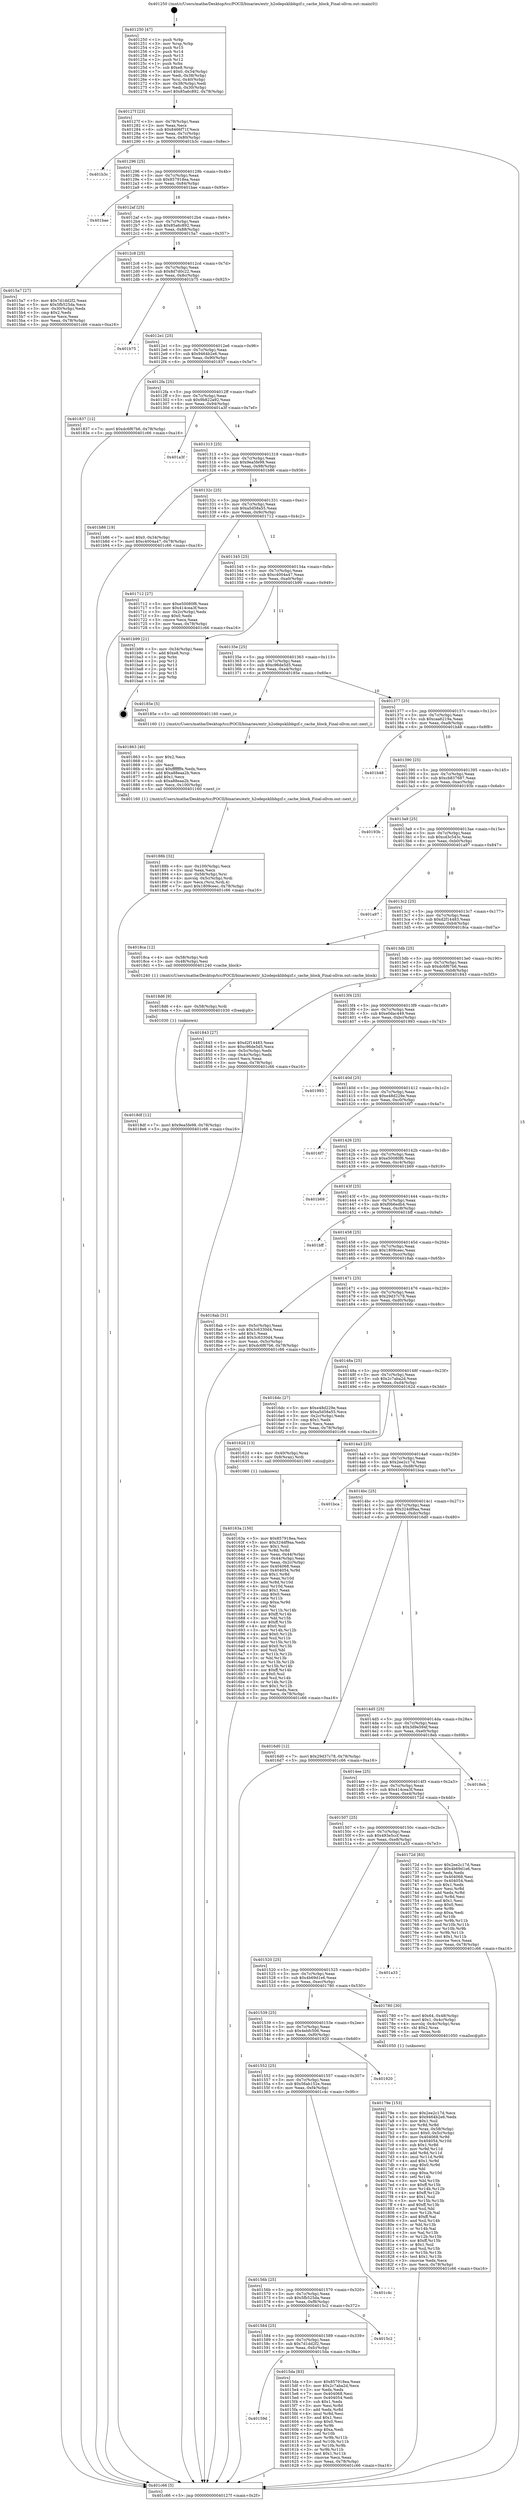 digraph "0x401250" {
  label = "0x401250 (/mnt/c/Users/mathe/Desktop/tcc/POCII/binaries/extr_h2odepsklibbgzf.c_cache_block_Final-ollvm.out::main(0))"
  labelloc = "t"
  node[shape=record]

  Entry [label="",width=0.3,height=0.3,shape=circle,fillcolor=black,style=filled]
  "0x40127f" [label="{
     0x40127f [23]\l
     | [instrs]\l
     &nbsp;&nbsp;0x40127f \<+3\>: mov -0x78(%rbp),%eax\l
     &nbsp;&nbsp;0x401282 \<+2\>: mov %eax,%ecx\l
     &nbsp;&nbsp;0x401284 \<+6\>: sub $0x8466f71f,%ecx\l
     &nbsp;&nbsp;0x40128a \<+3\>: mov %eax,-0x7c(%rbp)\l
     &nbsp;&nbsp;0x40128d \<+3\>: mov %ecx,-0x80(%rbp)\l
     &nbsp;&nbsp;0x401290 \<+6\>: je 0000000000401b3c \<main+0x8ec\>\l
  }"]
  "0x401b3c" [label="{
     0x401b3c\l
  }", style=dashed]
  "0x401296" [label="{
     0x401296 [25]\l
     | [instrs]\l
     &nbsp;&nbsp;0x401296 \<+5\>: jmp 000000000040129b \<main+0x4b\>\l
     &nbsp;&nbsp;0x40129b \<+3\>: mov -0x7c(%rbp),%eax\l
     &nbsp;&nbsp;0x40129e \<+5\>: sub $0x857918ea,%eax\l
     &nbsp;&nbsp;0x4012a3 \<+6\>: mov %eax,-0x84(%rbp)\l
     &nbsp;&nbsp;0x4012a9 \<+6\>: je 0000000000401bae \<main+0x95e\>\l
  }"]
  Exit [label="",width=0.3,height=0.3,shape=circle,fillcolor=black,style=filled,peripheries=2]
  "0x401bae" [label="{
     0x401bae\l
  }", style=dashed]
  "0x4012af" [label="{
     0x4012af [25]\l
     | [instrs]\l
     &nbsp;&nbsp;0x4012af \<+5\>: jmp 00000000004012b4 \<main+0x64\>\l
     &nbsp;&nbsp;0x4012b4 \<+3\>: mov -0x7c(%rbp),%eax\l
     &nbsp;&nbsp;0x4012b7 \<+5\>: sub $0x85a6c892,%eax\l
     &nbsp;&nbsp;0x4012bc \<+6\>: mov %eax,-0x88(%rbp)\l
     &nbsp;&nbsp;0x4012c2 \<+6\>: je 00000000004015a7 \<main+0x357\>\l
  }"]
  "0x4018df" [label="{
     0x4018df [12]\l
     | [instrs]\l
     &nbsp;&nbsp;0x4018df \<+7\>: movl $0x9ea5fe98,-0x78(%rbp)\l
     &nbsp;&nbsp;0x4018e6 \<+5\>: jmp 0000000000401c66 \<main+0xa16\>\l
  }"]
  "0x4015a7" [label="{
     0x4015a7 [27]\l
     | [instrs]\l
     &nbsp;&nbsp;0x4015a7 \<+5\>: mov $0x7d1dd2f2,%eax\l
     &nbsp;&nbsp;0x4015ac \<+5\>: mov $0x5fb525da,%ecx\l
     &nbsp;&nbsp;0x4015b1 \<+3\>: mov -0x30(%rbp),%edx\l
     &nbsp;&nbsp;0x4015b4 \<+3\>: cmp $0x2,%edx\l
     &nbsp;&nbsp;0x4015b7 \<+3\>: cmovne %ecx,%eax\l
     &nbsp;&nbsp;0x4015ba \<+3\>: mov %eax,-0x78(%rbp)\l
     &nbsp;&nbsp;0x4015bd \<+5\>: jmp 0000000000401c66 \<main+0xa16\>\l
  }"]
  "0x4012c8" [label="{
     0x4012c8 [25]\l
     | [instrs]\l
     &nbsp;&nbsp;0x4012c8 \<+5\>: jmp 00000000004012cd \<main+0x7d\>\l
     &nbsp;&nbsp;0x4012cd \<+3\>: mov -0x7c(%rbp),%eax\l
     &nbsp;&nbsp;0x4012d0 \<+5\>: sub $0x8d7d0c22,%eax\l
     &nbsp;&nbsp;0x4012d5 \<+6\>: mov %eax,-0x8c(%rbp)\l
     &nbsp;&nbsp;0x4012db \<+6\>: je 0000000000401b75 \<main+0x925\>\l
  }"]
  "0x401c66" [label="{
     0x401c66 [5]\l
     | [instrs]\l
     &nbsp;&nbsp;0x401c66 \<+5\>: jmp 000000000040127f \<main+0x2f\>\l
  }"]
  "0x401250" [label="{
     0x401250 [47]\l
     | [instrs]\l
     &nbsp;&nbsp;0x401250 \<+1\>: push %rbp\l
     &nbsp;&nbsp;0x401251 \<+3\>: mov %rsp,%rbp\l
     &nbsp;&nbsp;0x401254 \<+2\>: push %r15\l
     &nbsp;&nbsp;0x401256 \<+2\>: push %r14\l
     &nbsp;&nbsp;0x401258 \<+2\>: push %r13\l
     &nbsp;&nbsp;0x40125a \<+2\>: push %r12\l
     &nbsp;&nbsp;0x40125c \<+1\>: push %rbx\l
     &nbsp;&nbsp;0x40125d \<+7\>: sub $0xe8,%rsp\l
     &nbsp;&nbsp;0x401264 \<+7\>: movl $0x0,-0x34(%rbp)\l
     &nbsp;&nbsp;0x40126b \<+3\>: mov %edi,-0x38(%rbp)\l
     &nbsp;&nbsp;0x40126e \<+4\>: mov %rsi,-0x40(%rbp)\l
     &nbsp;&nbsp;0x401272 \<+3\>: mov -0x38(%rbp),%edi\l
     &nbsp;&nbsp;0x401275 \<+3\>: mov %edi,-0x30(%rbp)\l
     &nbsp;&nbsp;0x401278 \<+7\>: movl $0x85a6c892,-0x78(%rbp)\l
  }"]
  "0x4018d6" [label="{
     0x4018d6 [9]\l
     | [instrs]\l
     &nbsp;&nbsp;0x4018d6 \<+4\>: mov -0x58(%rbp),%rdi\l
     &nbsp;&nbsp;0x4018da \<+5\>: call 0000000000401030 \<free@plt\>\l
     | [calls]\l
     &nbsp;&nbsp;0x401030 \{1\} (unknown)\l
  }"]
  "0x401b75" [label="{
     0x401b75\l
  }", style=dashed]
  "0x4012e1" [label="{
     0x4012e1 [25]\l
     | [instrs]\l
     &nbsp;&nbsp;0x4012e1 \<+5\>: jmp 00000000004012e6 \<main+0x96\>\l
     &nbsp;&nbsp;0x4012e6 \<+3\>: mov -0x7c(%rbp),%eax\l
     &nbsp;&nbsp;0x4012e9 \<+5\>: sub $0x9464b2e6,%eax\l
     &nbsp;&nbsp;0x4012ee \<+6\>: mov %eax,-0x90(%rbp)\l
     &nbsp;&nbsp;0x4012f4 \<+6\>: je 0000000000401837 \<main+0x5e7\>\l
  }"]
  "0x40188b" [label="{
     0x40188b [32]\l
     | [instrs]\l
     &nbsp;&nbsp;0x40188b \<+6\>: mov -0x100(%rbp),%ecx\l
     &nbsp;&nbsp;0x401891 \<+3\>: imul %eax,%ecx\l
     &nbsp;&nbsp;0x401894 \<+4\>: mov -0x58(%rbp),%rsi\l
     &nbsp;&nbsp;0x401898 \<+4\>: movslq -0x5c(%rbp),%rdi\l
     &nbsp;&nbsp;0x40189c \<+3\>: mov %ecx,(%rsi,%rdi,4)\l
     &nbsp;&nbsp;0x40189f \<+7\>: movl $0x1809ceec,-0x78(%rbp)\l
     &nbsp;&nbsp;0x4018a6 \<+5\>: jmp 0000000000401c66 \<main+0xa16\>\l
  }"]
  "0x401837" [label="{
     0x401837 [12]\l
     | [instrs]\l
     &nbsp;&nbsp;0x401837 \<+7\>: movl $0xdc6f67b6,-0x78(%rbp)\l
     &nbsp;&nbsp;0x40183e \<+5\>: jmp 0000000000401c66 \<main+0xa16\>\l
  }"]
  "0x4012fa" [label="{
     0x4012fa [25]\l
     | [instrs]\l
     &nbsp;&nbsp;0x4012fa \<+5\>: jmp 00000000004012ff \<main+0xaf\>\l
     &nbsp;&nbsp;0x4012ff \<+3\>: mov -0x7c(%rbp),%eax\l
     &nbsp;&nbsp;0x401302 \<+5\>: sub $0x9b822a92,%eax\l
     &nbsp;&nbsp;0x401307 \<+6\>: mov %eax,-0x94(%rbp)\l
     &nbsp;&nbsp;0x40130d \<+6\>: je 0000000000401a3f \<main+0x7ef\>\l
  }"]
  "0x401863" [label="{
     0x401863 [40]\l
     | [instrs]\l
     &nbsp;&nbsp;0x401863 \<+5\>: mov $0x2,%ecx\l
     &nbsp;&nbsp;0x401868 \<+1\>: cltd\l
     &nbsp;&nbsp;0x401869 \<+2\>: idiv %ecx\l
     &nbsp;&nbsp;0x40186b \<+6\>: imul $0xfffffffe,%edx,%ecx\l
     &nbsp;&nbsp;0x401871 \<+6\>: add $0xa88eaa2b,%ecx\l
     &nbsp;&nbsp;0x401877 \<+3\>: add $0x1,%ecx\l
     &nbsp;&nbsp;0x40187a \<+6\>: sub $0xa88eaa2b,%ecx\l
     &nbsp;&nbsp;0x401880 \<+6\>: mov %ecx,-0x100(%rbp)\l
     &nbsp;&nbsp;0x401886 \<+5\>: call 0000000000401160 \<next_i\>\l
     | [calls]\l
     &nbsp;&nbsp;0x401160 \{1\} (/mnt/c/Users/mathe/Desktop/tcc/POCII/binaries/extr_h2odepsklibbgzf.c_cache_block_Final-ollvm.out::next_i)\l
  }"]
  "0x401a3f" [label="{
     0x401a3f\l
  }", style=dashed]
  "0x401313" [label="{
     0x401313 [25]\l
     | [instrs]\l
     &nbsp;&nbsp;0x401313 \<+5\>: jmp 0000000000401318 \<main+0xc8\>\l
     &nbsp;&nbsp;0x401318 \<+3\>: mov -0x7c(%rbp),%eax\l
     &nbsp;&nbsp;0x40131b \<+5\>: sub $0x9ea5fe98,%eax\l
     &nbsp;&nbsp;0x401320 \<+6\>: mov %eax,-0x98(%rbp)\l
     &nbsp;&nbsp;0x401326 \<+6\>: je 0000000000401b86 \<main+0x936\>\l
  }"]
  "0x40179e" [label="{
     0x40179e [153]\l
     | [instrs]\l
     &nbsp;&nbsp;0x40179e \<+5\>: mov $0x2ee2c17d,%ecx\l
     &nbsp;&nbsp;0x4017a3 \<+5\>: mov $0x9464b2e6,%edx\l
     &nbsp;&nbsp;0x4017a8 \<+3\>: mov $0x1,%sil\l
     &nbsp;&nbsp;0x4017ab \<+3\>: xor %r8d,%r8d\l
     &nbsp;&nbsp;0x4017ae \<+4\>: mov %rax,-0x58(%rbp)\l
     &nbsp;&nbsp;0x4017b2 \<+7\>: movl $0x0,-0x5c(%rbp)\l
     &nbsp;&nbsp;0x4017b9 \<+8\>: mov 0x404068,%r9d\l
     &nbsp;&nbsp;0x4017c1 \<+8\>: mov 0x404054,%r10d\l
     &nbsp;&nbsp;0x4017c9 \<+4\>: sub $0x1,%r8d\l
     &nbsp;&nbsp;0x4017cd \<+3\>: mov %r9d,%r11d\l
     &nbsp;&nbsp;0x4017d0 \<+3\>: add %r8d,%r11d\l
     &nbsp;&nbsp;0x4017d3 \<+4\>: imul %r11d,%r9d\l
     &nbsp;&nbsp;0x4017d7 \<+4\>: and $0x1,%r9d\l
     &nbsp;&nbsp;0x4017db \<+4\>: cmp $0x0,%r9d\l
     &nbsp;&nbsp;0x4017df \<+3\>: sete %bl\l
     &nbsp;&nbsp;0x4017e2 \<+4\>: cmp $0xa,%r10d\l
     &nbsp;&nbsp;0x4017e6 \<+4\>: setl %r14b\l
     &nbsp;&nbsp;0x4017ea \<+3\>: mov %bl,%r15b\l
     &nbsp;&nbsp;0x4017ed \<+4\>: xor $0xff,%r15b\l
     &nbsp;&nbsp;0x4017f1 \<+3\>: mov %r14b,%r12b\l
     &nbsp;&nbsp;0x4017f4 \<+4\>: xor $0xff,%r12b\l
     &nbsp;&nbsp;0x4017f8 \<+4\>: xor $0x1,%sil\l
     &nbsp;&nbsp;0x4017fc \<+3\>: mov %r15b,%r13b\l
     &nbsp;&nbsp;0x4017ff \<+4\>: and $0xff,%r13b\l
     &nbsp;&nbsp;0x401803 \<+3\>: and %sil,%bl\l
     &nbsp;&nbsp;0x401806 \<+3\>: mov %r12b,%al\l
     &nbsp;&nbsp;0x401809 \<+2\>: and $0xff,%al\l
     &nbsp;&nbsp;0x40180b \<+3\>: and %sil,%r14b\l
     &nbsp;&nbsp;0x40180e \<+3\>: or %bl,%r13b\l
     &nbsp;&nbsp;0x401811 \<+3\>: or %r14b,%al\l
     &nbsp;&nbsp;0x401814 \<+3\>: xor %al,%r13b\l
     &nbsp;&nbsp;0x401817 \<+3\>: or %r12b,%r15b\l
     &nbsp;&nbsp;0x40181a \<+4\>: xor $0xff,%r15b\l
     &nbsp;&nbsp;0x40181e \<+4\>: or $0x1,%sil\l
     &nbsp;&nbsp;0x401822 \<+3\>: and %sil,%r15b\l
     &nbsp;&nbsp;0x401825 \<+3\>: or %r15b,%r13b\l
     &nbsp;&nbsp;0x401828 \<+4\>: test $0x1,%r13b\l
     &nbsp;&nbsp;0x40182c \<+3\>: cmovne %edx,%ecx\l
     &nbsp;&nbsp;0x40182f \<+3\>: mov %ecx,-0x78(%rbp)\l
     &nbsp;&nbsp;0x401832 \<+5\>: jmp 0000000000401c66 \<main+0xa16\>\l
  }"]
  "0x401b86" [label="{
     0x401b86 [19]\l
     | [instrs]\l
     &nbsp;&nbsp;0x401b86 \<+7\>: movl $0x0,-0x34(%rbp)\l
     &nbsp;&nbsp;0x401b8d \<+7\>: movl $0xc4004a47,-0x78(%rbp)\l
     &nbsp;&nbsp;0x401b94 \<+5\>: jmp 0000000000401c66 \<main+0xa16\>\l
  }"]
  "0x40132c" [label="{
     0x40132c [25]\l
     | [instrs]\l
     &nbsp;&nbsp;0x40132c \<+5\>: jmp 0000000000401331 \<main+0xe1\>\l
     &nbsp;&nbsp;0x401331 \<+3\>: mov -0x7c(%rbp),%eax\l
     &nbsp;&nbsp;0x401334 \<+5\>: sub $0xa5d58a55,%eax\l
     &nbsp;&nbsp;0x401339 \<+6\>: mov %eax,-0x9c(%rbp)\l
     &nbsp;&nbsp;0x40133f \<+6\>: je 0000000000401712 \<main+0x4c2\>\l
  }"]
  "0x40163a" [label="{
     0x40163a [150]\l
     | [instrs]\l
     &nbsp;&nbsp;0x40163a \<+5\>: mov $0x857918ea,%ecx\l
     &nbsp;&nbsp;0x40163f \<+5\>: mov $0x324df9aa,%edx\l
     &nbsp;&nbsp;0x401644 \<+3\>: mov $0x1,%sil\l
     &nbsp;&nbsp;0x401647 \<+3\>: xor %r8d,%r8d\l
     &nbsp;&nbsp;0x40164a \<+3\>: mov %eax,-0x44(%rbp)\l
     &nbsp;&nbsp;0x40164d \<+3\>: mov -0x44(%rbp),%eax\l
     &nbsp;&nbsp;0x401650 \<+3\>: mov %eax,-0x2c(%rbp)\l
     &nbsp;&nbsp;0x401653 \<+7\>: mov 0x404068,%eax\l
     &nbsp;&nbsp;0x40165a \<+8\>: mov 0x404054,%r9d\l
     &nbsp;&nbsp;0x401662 \<+4\>: sub $0x1,%r8d\l
     &nbsp;&nbsp;0x401666 \<+3\>: mov %eax,%r10d\l
     &nbsp;&nbsp;0x401669 \<+3\>: add %r8d,%r10d\l
     &nbsp;&nbsp;0x40166c \<+4\>: imul %r10d,%eax\l
     &nbsp;&nbsp;0x401670 \<+3\>: and $0x1,%eax\l
     &nbsp;&nbsp;0x401673 \<+3\>: cmp $0x0,%eax\l
     &nbsp;&nbsp;0x401676 \<+4\>: sete %r11b\l
     &nbsp;&nbsp;0x40167a \<+4\>: cmp $0xa,%r9d\l
     &nbsp;&nbsp;0x40167e \<+3\>: setl %bl\l
     &nbsp;&nbsp;0x401681 \<+3\>: mov %r11b,%r14b\l
     &nbsp;&nbsp;0x401684 \<+4\>: xor $0xff,%r14b\l
     &nbsp;&nbsp;0x401688 \<+3\>: mov %bl,%r15b\l
     &nbsp;&nbsp;0x40168b \<+4\>: xor $0xff,%r15b\l
     &nbsp;&nbsp;0x40168f \<+4\>: xor $0x0,%sil\l
     &nbsp;&nbsp;0x401693 \<+3\>: mov %r14b,%r12b\l
     &nbsp;&nbsp;0x401696 \<+4\>: and $0x0,%r12b\l
     &nbsp;&nbsp;0x40169a \<+3\>: and %sil,%r11b\l
     &nbsp;&nbsp;0x40169d \<+3\>: mov %r15b,%r13b\l
     &nbsp;&nbsp;0x4016a0 \<+4\>: and $0x0,%r13b\l
     &nbsp;&nbsp;0x4016a4 \<+3\>: and %sil,%bl\l
     &nbsp;&nbsp;0x4016a7 \<+3\>: or %r11b,%r12b\l
     &nbsp;&nbsp;0x4016aa \<+3\>: or %bl,%r13b\l
     &nbsp;&nbsp;0x4016ad \<+3\>: xor %r13b,%r12b\l
     &nbsp;&nbsp;0x4016b0 \<+3\>: or %r15b,%r14b\l
     &nbsp;&nbsp;0x4016b3 \<+4\>: xor $0xff,%r14b\l
     &nbsp;&nbsp;0x4016b7 \<+4\>: or $0x0,%sil\l
     &nbsp;&nbsp;0x4016bb \<+3\>: and %sil,%r14b\l
     &nbsp;&nbsp;0x4016be \<+3\>: or %r14b,%r12b\l
     &nbsp;&nbsp;0x4016c1 \<+4\>: test $0x1,%r12b\l
     &nbsp;&nbsp;0x4016c5 \<+3\>: cmovne %edx,%ecx\l
     &nbsp;&nbsp;0x4016c8 \<+3\>: mov %ecx,-0x78(%rbp)\l
     &nbsp;&nbsp;0x4016cb \<+5\>: jmp 0000000000401c66 \<main+0xa16\>\l
  }"]
  "0x401712" [label="{
     0x401712 [27]\l
     | [instrs]\l
     &nbsp;&nbsp;0x401712 \<+5\>: mov $0xe50080f6,%eax\l
     &nbsp;&nbsp;0x401717 \<+5\>: mov $0x414cea3f,%ecx\l
     &nbsp;&nbsp;0x40171c \<+3\>: mov -0x2c(%rbp),%edx\l
     &nbsp;&nbsp;0x40171f \<+3\>: cmp $0x0,%edx\l
     &nbsp;&nbsp;0x401722 \<+3\>: cmove %ecx,%eax\l
     &nbsp;&nbsp;0x401725 \<+3\>: mov %eax,-0x78(%rbp)\l
     &nbsp;&nbsp;0x401728 \<+5\>: jmp 0000000000401c66 \<main+0xa16\>\l
  }"]
  "0x401345" [label="{
     0x401345 [25]\l
     | [instrs]\l
     &nbsp;&nbsp;0x401345 \<+5\>: jmp 000000000040134a \<main+0xfa\>\l
     &nbsp;&nbsp;0x40134a \<+3\>: mov -0x7c(%rbp),%eax\l
     &nbsp;&nbsp;0x40134d \<+5\>: sub $0xc4004a47,%eax\l
     &nbsp;&nbsp;0x401352 \<+6\>: mov %eax,-0xa0(%rbp)\l
     &nbsp;&nbsp;0x401358 \<+6\>: je 0000000000401b99 \<main+0x949\>\l
  }"]
  "0x40159d" [label="{
     0x40159d\l
  }", style=dashed]
  "0x401b99" [label="{
     0x401b99 [21]\l
     | [instrs]\l
     &nbsp;&nbsp;0x401b99 \<+3\>: mov -0x34(%rbp),%eax\l
     &nbsp;&nbsp;0x401b9c \<+7\>: add $0xe8,%rsp\l
     &nbsp;&nbsp;0x401ba3 \<+1\>: pop %rbx\l
     &nbsp;&nbsp;0x401ba4 \<+2\>: pop %r12\l
     &nbsp;&nbsp;0x401ba6 \<+2\>: pop %r13\l
     &nbsp;&nbsp;0x401ba8 \<+2\>: pop %r14\l
     &nbsp;&nbsp;0x401baa \<+2\>: pop %r15\l
     &nbsp;&nbsp;0x401bac \<+1\>: pop %rbp\l
     &nbsp;&nbsp;0x401bad \<+1\>: ret\l
  }"]
  "0x40135e" [label="{
     0x40135e [25]\l
     | [instrs]\l
     &nbsp;&nbsp;0x40135e \<+5\>: jmp 0000000000401363 \<main+0x113\>\l
     &nbsp;&nbsp;0x401363 \<+3\>: mov -0x7c(%rbp),%eax\l
     &nbsp;&nbsp;0x401366 \<+5\>: sub $0xc96de5d5,%eax\l
     &nbsp;&nbsp;0x40136b \<+6\>: mov %eax,-0xa4(%rbp)\l
     &nbsp;&nbsp;0x401371 \<+6\>: je 000000000040185e \<main+0x60e\>\l
  }"]
  "0x4015da" [label="{
     0x4015da [83]\l
     | [instrs]\l
     &nbsp;&nbsp;0x4015da \<+5\>: mov $0x857918ea,%eax\l
     &nbsp;&nbsp;0x4015df \<+5\>: mov $0x2c7aba2d,%ecx\l
     &nbsp;&nbsp;0x4015e4 \<+2\>: xor %edx,%edx\l
     &nbsp;&nbsp;0x4015e6 \<+7\>: mov 0x404068,%esi\l
     &nbsp;&nbsp;0x4015ed \<+7\>: mov 0x404054,%edi\l
     &nbsp;&nbsp;0x4015f4 \<+3\>: sub $0x1,%edx\l
     &nbsp;&nbsp;0x4015f7 \<+3\>: mov %esi,%r8d\l
     &nbsp;&nbsp;0x4015fa \<+3\>: add %edx,%r8d\l
     &nbsp;&nbsp;0x4015fd \<+4\>: imul %r8d,%esi\l
     &nbsp;&nbsp;0x401601 \<+3\>: and $0x1,%esi\l
     &nbsp;&nbsp;0x401604 \<+3\>: cmp $0x0,%esi\l
     &nbsp;&nbsp;0x401607 \<+4\>: sete %r9b\l
     &nbsp;&nbsp;0x40160b \<+3\>: cmp $0xa,%edi\l
     &nbsp;&nbsp;0x40160e \<+4\>: setl %r10b\l
     &nbsp;&nbsp;0x401612 \<+3\>: mov %r9b,%r11b\l
     &nbsp;&nbsp;0x401615 \<+3\>: and %r10b,%r11b\l
     &nbsp;&nbsp;0x401618 \<+3\>: xor %r10b,%r9b\l
     &nbsp;&nbsp;0x40161b \<+3\>: or %r9b,%r11b\l
     &nbsp;&nbsp;0x40161e \<+4\>: test $0x1,%r11b\l
     &nbsp;&nbsp;0x401622 \<+3\>: cmovne %ecx,%eax\l
     &nbsp;&nbsp;0x401625 \<+3\>: mov %eax,-0x78(%rbp)\l
     &nbsp;&nbsp;0x401628 \<+5\>: jmp 0000000000401c66 \<main+0xa16\>\l
  }"]
  "0x40185e" [label="{
     0x40185e [5]\l
     | [instrs]\l
     &nbsp;&nbsp;0x40185e \<+5\>: call 0000000000401160 \<next_i\>\l
     | [calls]\l
     &nbsp;&nbsp;0x401160 \{1\} (/mnt/c/Users/mathe/Desktop/tcc/POCII/binaries/extr_h2odepsklibbgzf.c_cache_block_Final-ollvm.out::next_i)\l
  }"]
  "0x401377" [label="{
     0x401377 [25]\l
     | [instrs]\l
     &nbsp;&nbsp;0x401377 \<+5\>: jmp 000000000040137c \<main+0x12c\>\l
     &nbsp;&nbsp;0x40137c \<+3\>: mov -0x7c(%rbp),%eax\l
     &nbsp;&nbsp;0x40137f \<+5\>: sub $0xcaa6219a,%eax\l
     &nbsp;&nbsp;0x401384 \<+6\>: mov %eax,-0xa8(%rbp)\l
     &nbsp;&nbsp;0x40138a \<+6\>: je 0000000000401b48 \<main+0x8f8\>\l
  }"]
  "0x401584" [label="{
     0x401584 [25]\l
     | [instrs]\l
     &nbsp;&nbsp;0x401584 \<+5\>: jmp 0000000000401589 \<main+0x339\>\l
     &nbsp;&nbsp;0x401589 \<+3\>: mov -0x7c(%rbp),%eax\l
     &nbsp;&nbsp;0x40158c \<+5\>: sub $0x7d1dd2f2,%eax\l
     &nbsp;&nbsp;0x401591 \<+6\>: mov %eax,-0xfc(%rbp)\l
     &nbsp;&nbsp;0x401597 \<+6\>: je 00000000004015da \<main+0x38a\>\l
  }"]
  "0x401b48" [label="{
     0x401b48\l
  }", style=dashed]
  "0x401390" [label="{
     0x401390 [25]\l
     | [instrs]\l
     &nbsp;&nbsp;0x401390 \<+5\>: jmp 0000000000401395 \<main+0x145\>\l
     &nbsp;&nbsp;0x401395 \<+3\>: mov -0x7c(%rbp),%eax\l
     &nbsp;&nbsp;0x401398 \<+5\>: sub $0xcb837687,%eax\l
     &nbsp;&nbsp;0x40139d \<+6\>: mov %eax,-0xac(%rbp)\l
     &nbsp;&nbsp;0x4013a3 \<+6\>: je 000000000040193b \<main+0x6eb\>\l
  }"]
  "0x4015c2" [label="{
     0x4015c2\l
  }", style=dashed]
  "0x40193b" [label="{
     0x40193b\l
  }", style=dashed]
  "0x4013a9" [label="{
     0x4013a9 [25]\l
     | [instrs]\l
     &nbsp;&nbsp;0x4013a9 \<+5\>: jmp 00000000004013ae \<main+0x15e\>\l
     &nbsp;&nbsp;0x4013ae \<+3\>: mov -0x7c(%rbp),%eax\l
     &nbsp;&nbsp;0x4013b1 \<+5\>: sub $0xcd3c543c,%eax\l
     &nbsp;&nbsp;0x4013b6 \<+6\>: mov %eax,-0xb0(%rbp)\l
     &nbsp;&nbsp;0x4013bc \<+6\>: je 0000000000401a97 \<main+0x847\>\l
  }"]
  "0x40156b" [label="{
     0x40156b [25]\l
     | [instrs]\l
     &nbsp;&nbsp;0x40156b \<+5\>: jmp 0000000000401570 \<main+0x320\>\l
     &nbsp;&nbsp;0x401570 \<+3\>: mov -0x7c(%rbp),%eax\l
     &nbsp;&nbsp;0x401573 \<+5\>: sub $0x5fb525da,%eax\l
     &nbsp;&nbsp;0x401578 \<+6\>: mov %eax,-0xf8(%rbp)\l
     &nbsp;&nbsp;0x40157e \<+6\>: je 00000000004015c2 \<main+0x372\>\l
  }"]
  "0x401a97" [label="{
     0x401a97\l
  }", style=dashed]
  "0x4013c2" [label="{
     0x4013c2 [25]\l
     | [instrs]\l
     &nbsp;&nbsp;0x4013c2 \<+5\>: jmp 00000000004013c7 \<main+0x177\>\l
     &nbsp;&nbsp;0x4013c7 \<+3\>: mov -0x7c(%rbp),%eax\l
     &nbsp;&nbsp;0x4013ca \<+5\>: sub $0xd2f14483,%eax\l
     &nbsp;&nbsp;0x4013cf \<+6\>: mov %eax,-0xb4(%rbp)\l
     &nbsp;&nbsp;0x4013d5 \<+6\>: je 00000000004018ca \<main+0x67a\>\l
  }"]
  "0x401c4c" [label="{
     0x401c4c\l
  }", style=dashed]
  "0x4018ca" [label="{
     0x4018ca [12]\l
     | [instrs]\l
     &nbsp;&nbsp;0x4018ca \<+4\>: mov -0x58(%rbp),%rdi\l
     &nbsp;&nbsp;0x4018ce \<+3\>: mov -0x48(%rbp),%esi\l
     &nbsp;&nbsp;0x4018d1 \<+5\>: call 0000000000401240 \<cache_block\>\l
     | [calls]\l
     &nbsp;&nbsp;0x401240 \{1\} (/mnt/c/Users/mathe/Desktop/tcc/POCII/binaries/extr_h2odepsklibbgzf.c_cache_block_Final-ollvm.out::cache_block)\l
  }"]
  "0x4013db" [label="{
     0x4013db [25]\l
     | [instrs]\l
     &nbsp;&nbsp;0x4013db \<+5\>: jmp 00000000004013e0 \<main+0x190\>\l
     &nbsp;&nbsp;0x4013e0 \<+3\>: mov -0x7c(%rbp),%eax\l
     &nbsp;&nbsp;0x4013e3 \<+5\>: sub $0xdc6f67b6,%eax\l
     &nbsp;&nbsp;0x4013e8 \<+6\>: mov %eax,-0xb8(%rbp)\l
     &nbsp;&nbsp;0x4013ee \<+6\>: je 0000000000401843 \<main+0x5f3\>\l
  }"]
  "0x401552" [label="{
     0x401552 [25]\l
     | [instrs]\l
     &nbsp;&nbsp;0x401552 \<+5\>: jmp 0000000000401557 \<main+0x307\>\l
     &nbsp;&nbsp;0x401557 \<+3\>: mov -0x7c(%rbp),%eax\l
     &nbsp;&nbsp;0x40155a \<+5\>: sub $0x56ab152e,%eax\l
     &nbsp;&nbsp;0x40155f \<+6\>: mov %eax,-0xf4(%rbp)\l
     &nbsp;&nbsp;0x401565 \<+6\>: je 0000000000401c4c \<main+0x9fc\>\l
  }"]
  "0x401843" [label="{
     0x401843 [27]\l
     | [instrs]\l
     &nbsp;&nbsp;0x401843 \<+5\>: mov $0xd2f14483,%eax\l
     &nbsp;&nbsp;0x401848 \<+5\>: mov $0xc96de5d5,%ecx\l
     &nbsp;&nbsp;0x40184d \<+3\>: mov -0x5c(%rbp),%edx\l
     &nbsp;&nbsp;0x401850 \<+3\>: cmp -0x4c(%rbp),%edx\l
     &nbsp;&nbsp;0x401853 \<+3\>: cmovl %ecx,%eax\l
     &nbsp;&nbsp;0x401856 \<+3\>: mov %eax,-0x78(%rbp)\l
     &nbsp;&nbsp;0x401859 \<+5\>: jmp 0000000000401c66 \<main+0xa16\>\l
  }"]
  "0x4013f4" [label="{
     0x4013f4 [25]\l
     | [instrs]\l
     &nbsp;&nbsp;0x4013f4 \<+5\>: jmp 00000000004013f9 \<main+0x1a9\>\l
     &nbsp;&nbsp;0x4013f9 \<+3\>: mov -0x7c(%rbp),%eax\l
     &nbsp;&nbsp;0x4013fc \<+5\>: sub $0xe0dac449,%eax\l
     &nbsp;&nbsp;0x401401 \<+6\>: mov %eax,-0xbc(%rbp)\l
     &nbsp;&nbsp;0x401407 \<+6\>: je 0000000000401993 \<main+0x743\>\l
  }"]
  "0x401920" [label="{
     0x401920\l
  }", style=dashed]
  "0x401993" [label="{
     0x401993\l
  }", style=dashed]
  "0x40140d" [label="{
     0x40140d [25]\l
     | [instrs]\l
     &nbsp;&nbsp;0x40140d \<+5\>: jmp 0000000000401412 \<main+0x1c2\>\l
     &nbsp;&nbsp;0x401412 \<+3\>: mov -0x7c(%rbp),%eax\l
     &nbsp;&nbsp;0x401415 \<+5\>: sub $0xe48d229e,%eax\l
     &nbsp;&nbsp;0x40141a \<+6\>: mov %eax,-0xc0(%rbp)\l
     &nbsp;&nbsp;0x401420 \<+6\>: je 00000000004016f7 \<main+0x4a7\>\l
  }"]
  "0x401539" [label="{
     0x401539 [25]\l
     | [instrs]\l
     &nbsp;&nbsp;0x401539 \<+5\>: jmp 000000000040153e \<main+0x2ee\>\l
     &nbsp;&nbsp;0x40153e \<+3\>: mov -0x7c(%rbp),%eax\l
     &nbsp;&nbsp;0x401541 \<+5\>: sub $0x4ebfc506,%eax\l
     &nbsp;&nbsp;0x401546 \<+6\>: mov %eax,-0xf0(%rbp)\l
     &nbsp;&nbsp;0x40154c \<+6\>: je 0000000000401920 \<main+0x6d0\>\l
  }"]
  "0x4016f7" [label="{
     0x4016f7\l
  }", style=dashed]
  "0x401426" [label="{
     0x401426 [25]\l
     | [instrs]\l
     &nbsp;&nbsp;0x401426 \<+5\>: jmp 000000000040142b \<main+0x1db\>\l
     &nbsp;&nbsp;0x40142b \<+3\>: mov -0x7c(%rbp),%eax\l
     &nbsp;&nbsp;0x40142e \<+5\>: sub $0xe50080f6,%eax\l
     &nbsp;&nbsp;0x401433 \<+6\>: mov %eax,-0xc4(%rbp)\l
     &nbsp;&nbsp;0x401439 \<+6\>: je 0000000000401b69 \<main+0x919\>\l
  }"]
  "0x401780" [label="{
     0x401780 [30]\l
     | [instrs]\l
     &nbsp;&nbsp;0x401780 \<+7\>: movl $0x64,-0x48(%rbp)\l
     &nbsp;&nbsp;0x401787 \<+7\>: movl $0x1,-0x4c(%rbp)\l
     &nbsp;&nbsp;0x40178e \<+4\>: movslq -0x4c(%rbp),%rax\l
     &nbsp;&nbsp;0x401792 \<+4\>: shl $0x2,%rax\l
     &nbsp;&nbsp;0x401796 \<+3\>: mov %rax,%rdi\l
     &nbsp;&nbsp;0x401799 \<+5\>: call 0000000000401050 \<malloc@plt\>\l
     | [calls]\l
     &nbsp;&nbsp;0x401050 \{1\} (unknown)\l
  }"]
  "0x401b69" [label="{
     0x401b69\l
  }", style=dashed]
  "0x40143f" [label="{
     0x40143f [25]\l
     | [instrs]\l
     &nbsp;&nbsp;0x40143f \<+5\>: jmp 0000000000401444 \<main+0x1f4\>\l
     &nbsp;&nbsp;0x401444 \<+3\>: mov -0x7c(%rbp),%eax\l
     &nbsp;&nbsp;0x401447 \<+5\>: sub $0xf0b6edb4,%eax\l
     &nbsp;&nbsp;0x40144c \<+6\>: mov %eax,-0xc8(%rbp)\l
     &nbsp;&nbsp;0x401452 \<+6\>: je 0000000000401bff \<main+0x9af\>\l
  }"]
  "0x401520" [label="{
     0x401520 [25]\l
     | [instrs]\l
     &nbsp;&nbsp;0x401520 \<+5\>: jmp 0000000000401525 \<main+0x2d5\>\l
     &nbsp;&nbsp;0x401525 \<+3\>: mov -0x7c(%rbp),%eax\l
     &nbsp;&nbsp;0x401528 \<+5\>: sub $0x4b69d1e6,%eax\l
     &nbsp;&nbsp;0x40152d \<+6\>: mov %eax,-0xec(%rbp)\l
     &nbsp;&nbsp;0x401533 \<+6\>: je 0000000000401780 \<main+0x530\>\l
  }"]
  "0x401bff" [label="{
     0x401bff\l
  }", style=dashed]
  "0x401458" [label="{
     0x401458 [25]\l
     | [instrs]\l
     &nbsp;&nbsp;0x401458 \<+5\>: jmp 000000000040145d \<main+0x20d\>\l
     &nbsp;&nbsp;0x40145d \<+3\>: mov -0x7c(%rbp),%eax\l
     &nbsp;&nbsp;0x401460 \<+5\>: sub $0x1809ceec,%eax\l
     &nbsp;&nbsp;0x401465 \<+6\>: mov %eax,-0xcc(%rbp)\l
     &nbsp;&nbsp;0x40146b \<+6\>: je 00000000004018ab \<main+0x65b\>\l
  }"]
  "0x401a33" [label="{
     0x401a33\l
  }", style=dashed]
  "0x4018ab" [label="{
     0x4018ab [31]\l
     | [instrs]\l
     &nbsp;&nbsp;0x4018ab \<+3\>: mov -0x5c(%rbp),%eax\l
     &nbsp;&nbsp;0x4018ae \<+5\>: sub $0x3c6330d4,%eax\l
     &nbsp;&nbsp;0x4018b3 \<+3\>: add $0x1,%eax\l
     &nbsp;&nbsp;0x4018b6 \<+5\>: add $0x3c6330d4,%eax\l
     &nbsp;&nbsp;0x4018bb \<+3\>: mov %eax,-0x5c(%rbp)\l
     &nbsp;&nbsp;0x4018be \<+7\>: movl $0xdc6f67b6,-0x78(%rbp)\l
     &nbsp;&nbsp;0x4018c5 \<+5\>: jmp 0000000000401c66 \<main+0xa16\>\l
  }"]
  "0x401471" [label="{
     0x401471 [25]\l
     | [instrs]\l
     &nbsp;&nbsp;0x401471 \<+5\>: jmp 0000000000401476 \<main+0x226\>\l
     &nbsp;&nbsp;0x401476 \<+3\>: mov -0x7c(%rbp),%eax\l
     &nbsp;&nbsp;0x401479 \<+5\>: sub $0x29d37c78,%eax\l
     &nbsp;&nbsp;0x40147e \<+6\>: mov %eax,-0xd0(%rbp)\l
     &nbsp;&nbsp;0x401484 \<+6\>: je 00000000004016dc \<main+0x48c\>\l
  }"]
  "0x401507" [label="{
     0x401507 [25]\l
     | [instrs]\l
     &nbsp;&nbsp;0x401507 \<+5\>: jmp 000000000040150c \<main+0x2bc\>\l
     &nbsp;&nbsp;0x40150c \<+3\>: mov -0x7c(%rbp),%eax\l
     &nbsp;&nbsp;0x40150f \<+5\>: sub $0x493e5ccf,%eax\l
     &nbsp;&nbsp;0x401514 \<+6\>: mov %eax,-0xe8(%rbp)\l
     &nbsp;&nbsp;0x40151a \<+6\>: je 0000000000401a33 \<main+0x7e3\>\l
  }"]
  "0x4016dc" [label="{
     0x4016dc [27]\l
     | [instrs]\l
     &nbsp;&nbsp;0x4016dc \<+5\>: mov $0xe48d229e,%eax\l
     &nbsp;&nbsp;0x4016e1 \<+5\>: mov $0xa5d58a55,%ecx\l
     &nbsp;&nbsp;0x4016e6 \<+3\>: mov -0x2c(%rbp),%edx\l
     &nbsp;&nbsp;0x4016e9 \<+3\>: cmp $0x1,%edx\l
     &nbsp;&nbsp;0x4016ec \<+3\>: cmovl %ecx,%eax\l
     &nbsp;&nbsp;0x4016ef \<+3\>: mov %eax,-0x78(%rbp)\l
     &nbsp;&nbsp;0x4016f2 \<+5\>: jmp 0000000000401c66 \<main+0xa16\>\l
  }"]
  "0x40148a" [label="{
     0x40148a [25]\l
     | [instrs]\l
     &nbsp;&nbsp;0x40148a \<+5\>: jmp 000000000040148f \<main+0x23f\>\l
     &nbsp;&nbsp;0x40148f \<+3\>: mov -0x7c(%rbp),%eax\l
     &nbsp;&nbsp;0x401492 \<+5\>: sub $0x2c7aba2d,%eax\l
     &nbsp;&nbsp;0x401497 \<+6\>: mov %eax,-0xd4(%rbp)\l
     &nbsp;&nbsp;0x40149d \<+6\>: je 000000000040162d \<main+0x3dd\>\l
  }"]
  "0x40172d" [label="{
     0x40172d [83]\l
     | [instrs]\l
     &nbsp;&nbsp;0x40172d \<+5\>: mov $0x2ee2c17d,%eax\l
     &nbsp;&nbsp;0x401732 \<+5\>: mov $0x4b69d1e6,%ecx\l
     &nbsp;&nbsp;0x401737 \<+2\>: xor %edx,%edx\l
     &nbsp;&nbsp;0x401739 \<+7\>: mov 0x404068,%esi\l
     &nbsp;&nbsp;0x401740 \<+7\>: mov 0x404054,%edi\l
     &nbsp;&nbsp;0x401747 \<+3\>: sub $0x1,%edx\l
     &nbsp;&nbsp;0x40174a \<+3\>: mov %esi,%r8d\l
     &nbsp;&nbsp;0x40174d \<+3\>: add %edx,%r8d\l
     &nbsp;&nbsp;0x401750 \<+4\>: imul %r8d,%esi\l
     &nbsp;&nbsp;0x401754 \<+3\>: and $0x1,%esi\l
     &nbsp;&nbsp;0x401757 \<+3\>: cmp $0x0,%esi\l
     &nbsp;&nbsp;0x40175a \<+4\>: sete %r9b\l
     &nbsp;&nbsp;0x40175e \<+3\>: cmp $0xa,%edi\l
     &nbsp;&nbsp;0x401761 \<+4\>: setl %r10b\l
     &nbsp;&nbsp;0x401765 \<+3\>: mov %r9b,%r11b\l
     &nbsp;&nbsp;0x401768 \<+3\>: and %r10b,%r11b\l
     &nbsp;&nbsp;0x40176b \<+3\>: xor %r10b,%r9b\l
     &nbsp;&nbsp;0x40176e \<+3\>: or %r9b,%r11b\l
     &nbsp;&nbsp;0x401771 \<+4\>: test $0x1,%r11b\l
     &nbsp;&nbsp;0x401775 \<+3\>: cmovne %ecx,%eax\l
     &nbsp;&nbsp;0x401778 \<+3\>: mov %eax,-0x78(%rbp)\l
     &nbsp;&nbsp;0x40177b \<+5\>: jmp 0000000000401c66 \<main+0xa16\>\l
  }"]
  "0x40162d" [label="{
     0x40162d [13]\l
     | [instrs]\l
     &nbsp;&nbsp;0x40162d \<+4\>: mov -0x40(%rbp),%rax\l
     &nbsp;&nbsp;0x401631 \<+4\>: mov 0x8(%rax),%rdi\l
     &nbsp;&nbsp;0x401635 \<+5\>: call 0000000000401060 \<atoi@plt\>\l
     | [calls]\l
     &nbsp;&nbsp;0x401060 \{1\} (unknown)\l
  }"]
  "0x4014a3" [label="{
     0x4014a3 [25]\l
     | [instrs]\l
     &nbsp;&nbsp;0x4014a3 \<+5\>: jmp 00000000004014a8 \<main+0x258\>\l
     &nbsp;&nbsp;0x4014a8 \<+3\>: mov -0x7c(%rbp),%eax\l
     &nbsp;&nbsp;0x4014ab \<+5\>: sub $0x2ee2c17d,%eax\l
     &nbsp;&nbsp;0x4014b0 \<+6\>: mov %eax,-0xd8(%rbp)\l
     &nbsp;&nbsp;0x4014b6 \<+6\>: je 0000000000401bca \<main+0x97a\>\l
  }"]
  "0x4014ee" [label="{
     0x4014ee [25]\l
     | [instrs]\l
     &nbsp;&nbsp;0x4014ee \<+5\>: jmp 00000000004014f3 \<main+0x2a3\>\l
     &nbsp;&nbsp;0x4014f3 \<+3\>: mov -0x7c(%rbp),%eax\l
     &nbsp;&nbsp;0x4014f6 \<+5\>: sub $0x414cea3f,%eax\l
     &nbsp;&nbsp;0x4014fb \<+6\>: mov %eax,-0xe4(%rbp)\l
     &nbsp;&nbsp;0x401501 \<+6\>: je 000000000040172d \<main+0x4dd\>\l
  }"]
  "0x401bca" [label="{
     0x401bca\l
  }", style=dashed]
  "0x4014bc" [label="{
     0x4014bc [25]\l
     | [instrs]\l
     &nbsp;&nbsp;0x4014bc \<+5\>: jmp 00000000004014c1 \<main+0x271\>\l
     &nbsp;&nbsp;0x4014c1 \<+3\>: mov -0x7c(%rbp),%eax\l
     &nbsp;&nbsp;0x4014c4 \<+5\>: sub $0x324df9aa,%eax\l
     &nbsp;&nbsp;0x4014c9 \<+6\>: mov %eax,-0xdc(%rbp)\l
     &nbsp;&nbsp;0x4014cf \<+6\>: je 00000000004016d0 \<main+0x480\>\l
  }"]
  "0x4018eb" [label="{
     0x4018eb\l
  }", style=dashed]
  "0x4016d0" [label="{
     0x4016d0 [12]\l
     | [instrs]\l
     &nbsp;&nbsp;0x4016d0 \<+7\>: movl $0x29d37c78,-0x78(%rbp)\l
     &nbsp;&nbsp;0x4016d7 \<+5\>: jmp 0000000000401c66 \<main+0xa16\>\l
  }"]
  "0x4014d5" [label="{
     0x4014d5 [25]\l
     | [instrs]\l
     &nbsp;&nbsp;0x4014d5 \<+5\>: jmp 00000000004014da \<main+0x28a\>\l
     &nbsp;&nbsp;0x4014da \<+3\>: mov -0x7c(%rbp),%eax\l
     &nbsp;&nbsp;0x4014dd \<+5\>: sub $0x3d9e594f,%eax\l
     &nbsp;&nbsp;0x4014e2 \<+6\>: mov %eax,-0xe0(%rbp)\l
     &nbsp;&nbsp;0x4014e8 \<+6\>: je 00000000004018eb \<main+0x69b\>\l
  }"]
  Entry -> "0x401250" [label=" 1"]
  "0x40127f" -> "0x401b3c" [label=" 0"]
  "0x40127f" -> "0x401296" [label=" 16"]
  "0x401b99" -> Exit [label=" 1"]
  "0x401296" -> "0x401bae" [label=" 0"]
  "0x401296" -> "0x4012af" [label=" 16"]
  "0x401b86" -> "0x401c66" [label=" 1"]
  "0x4012af" -> "0x4015a7" [label=" 1"]
  "0x4012af" -> "0x4012c8" [label=" 15"]
  "0x4015a7" -> "0x401c66" [label=" 1"]
  "0x401250" -> "0x40127f" [label=" 1"]
  "0x401c66" -> "0x40127f" [label=" 15"]
  "0x4018df" -> "0x401c66" [label=" 1"]
  "0x4012c8" -> "0x401b75" [label=" 0"]
  "0x4012c8" -> "0x4012e1" [label=" 15"]
  "0x4018d6" -> "0x4018df" [label=" 1"]
  "0x4012e1" -> "0x401837" [label=" 1"]
  "0x4012e1" -> "0x4012fa" [label=" 14"]
  "0x4018ca" -> "0x4018d6" [label=" 1"]
  "0x4012fa" -> "0x401a3f" [label=" 0"]
  "0x4012fa" -> "0x401313" [label=" 14"]
  "0x4018ab" -> "0x401c66" [label=" 1"]
  "0x401313" -> "0x401b86" [label=" 1"]
  "0x401313" -> "0x40132c" [label=" 13"]
  "0x40188b" -> "0x401c66" [label=" 1"]
  "0x40132c" -> "0x401712" [label=" 1"]
  "0x40132c" -> "0x401345" [label=" 12"]
  "0x401863" -> "0x40188b" [label=" 1"]
  "0x401345" -> "0x401b99" [label=" 1"]
  "0x401345" -> "0x40135e" [label=" 11"]
  "0x40185e" -> "0x401863" [label=" 1"]
  "0x40135e" -> "0x40185e" [label=" 1"]
  "0x40135e" -> "0x401377" [label=" 10"]
  "0x401843" -> "0x401c66" [label=" 2"]
  "0x401377" -> "0x401b48" [label=" 0"]
  "0x401377" -> "0x401390" [label=" 10"]
  "0x40179e" -> "0x401c66" [label=" 1"]
  "0x401390" -> "0x40193b" [label=" 0"]
  "0x401390" -> "0x4013a9" [label=" 10"]
  "0x401780" -> "0x40179e" [label=" 1"]
  "0x4013a9" -> "0x401a97" [label=" 0"]
  "0x4013a9" -> "0x4013c2" [label=" 10"]
  "0x401712" -> "0x401c66" [label=" 1"]
  "0x4013c2" -> "0x4018ca" [label=" 1"]
  "0x4013c2" -> "0x4013db" [label=" 9"]
  "0x4016dc" -> "0x401c66" [label=" 1"]
  "0x4013db" -> "0x401843" [label=" 2"]
  "0x4013db" -> "0x4013f4" [label=" 7"]
  "0x40163a" -> "0x401c66" [label=" 1"]
  "0x4013f4" -> "0x401993" [label=" 0"]
  "0x4013f4" -> "0x40140d" [label=" 7"]
  "0x40162d" -> "0x40163a" [label=" 1"]
  "0x40140d" -> "0x4016f7" [label=" 0"]
  "0x40140d" -> "0x401426" [label=" 7"]
  "0x401584" -> "0x40159d" [label=" 0"]
  "0x401426" -> "0x401b69" [label=" 0"]
  "0x401426" -> "0x40143f" [label=" 7"]
  "0x401584" -> "0x4015da" [label=" 1"]
  "0x40143f" -> "0x401bff" [label=" 0"]
  "0x40143f" -> "0x401458" [label=" 7"]
  "0x40156b" -> "0x401584" [label=" 1"]
  "0x401458" -> "0x4018ab" [label=" 1"]
  "0x401458" -> "0x401471" [label=" 6"]
  "0x40156b" -> "0x4015c2" [label=" 0"]
  "0x401471" -> "0x4016dc" [label=" 1"]
  "0x401471" -> "0x40148a" [label=" 5"]
  "0x401552" -> "0x40156b" [label=" 1"]
  "0x40148a" -> "0x40162d" [label=" 1"]
  "0x40148a" -> "0x4014a3" [label=" 4"]
  "0x401552" -> "0x401c4c" [label=" 0"]
  "0x4014a3" -> "0x401bca" [label=" 0"]
  "0x4014a3" -> "0x4014bc" [label=" 4"]
  "0x401539" -> "0x401552" [label=" 1"]
  "0x4014bc" -> "0x4016d0" [label=" 1"]
  "0x4014bc" -> "0x4014d5" [label=" 3"]
  "0x401539" -> "0x401920" [label=" 0"]
  "0x4014d5" -> "0x4018eb" [label=" 0"]
  "0x4014d5" -> "0x4014ee" [label=" 3"]
  "0x4016d0" -> "0x401c66" [label=" 1"]
  "0x4014ee" -> "0x40172d" [label=" 1"]
  "0x4014ee" -> "0x401507" [label=" 2"]
  "0x40172d" -> "0x401c66" [label=" 1"]
  "0x401507" -> "0x401a33" [label=" 0"]
  "0x401507" -> "0x401520" [label=" 2"]
  "0x401837" -> "0x401c66" [label=" 1"]
  "0x401520" -> "0x401780" [label=" 1"]
  "0x401520" -> "0x401539" [label=" 1"]
  "0x4015da" -> "0x401c66" [label=" 1"]
}
